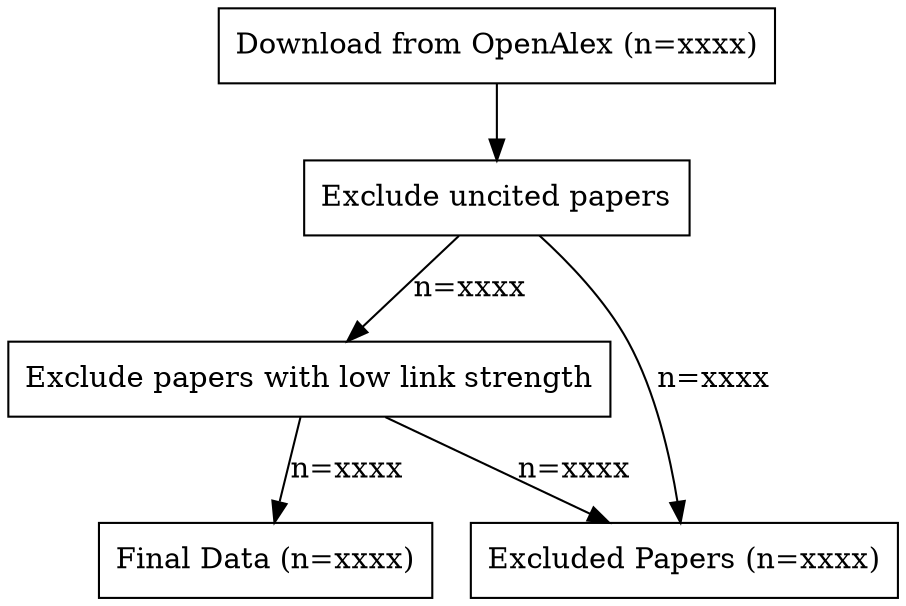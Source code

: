 digraph G {
    node [shape=box];

    load_data [label="Download from OpenAlex (n=xxxx)"];
    filter_cited_papers [label="Exclude uncited papers"];
    filter_top_1000 [label="Exclude papers with low link strength"];
    excluded_papers [label="Excluded Papers (n=xxxx)"];
    final_data [label="Final Data (n=xxxx)"];


    load_data -> filter_cited_papers;
    filter_cited_papers -> filter_top_1000 [label="n=xxxx"];
    filter_cited_papers -> excluded_papers [label="n=xxxx"];
    filter_top_1000 -> final_data [label="n=xxxx"];
    filter_top_1000 -> excluded_papers [label="n=xxxx"];



    
}
